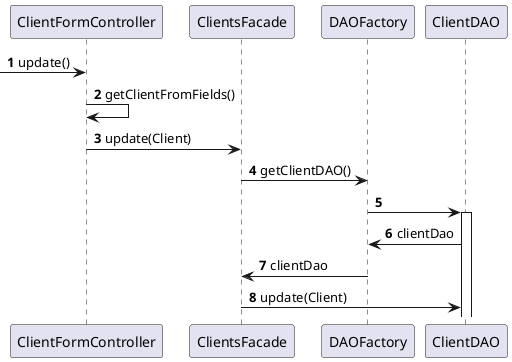 @startuml

autonumber

-> ClientFormController : update()
ClientFormController -> ClientFormController : getClientFromFields()
ClientFormController -> ClientsFacade : update(Client)
ClientsFacade -> DAOFactory : getClientDAO()
DAOFactory -> ClientDAO++
ClientDAO -> DAOFactory : clientDao
DAOFactory -> ClientsFacade : clientDao
ClientsFacade -> ClientDAO : update(Client)

@enduml
